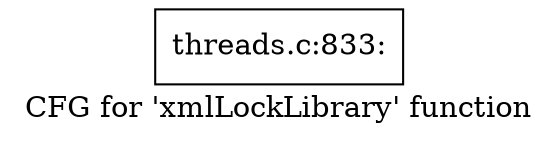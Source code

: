 digraph "CFG for 'xmlLockLibrary' function" {
	label="CFG for 'xmlLockLibrary' function";

	Node0x55d75a8cd1b0 [shape=record,label="{threads.c:833:}"];
}
